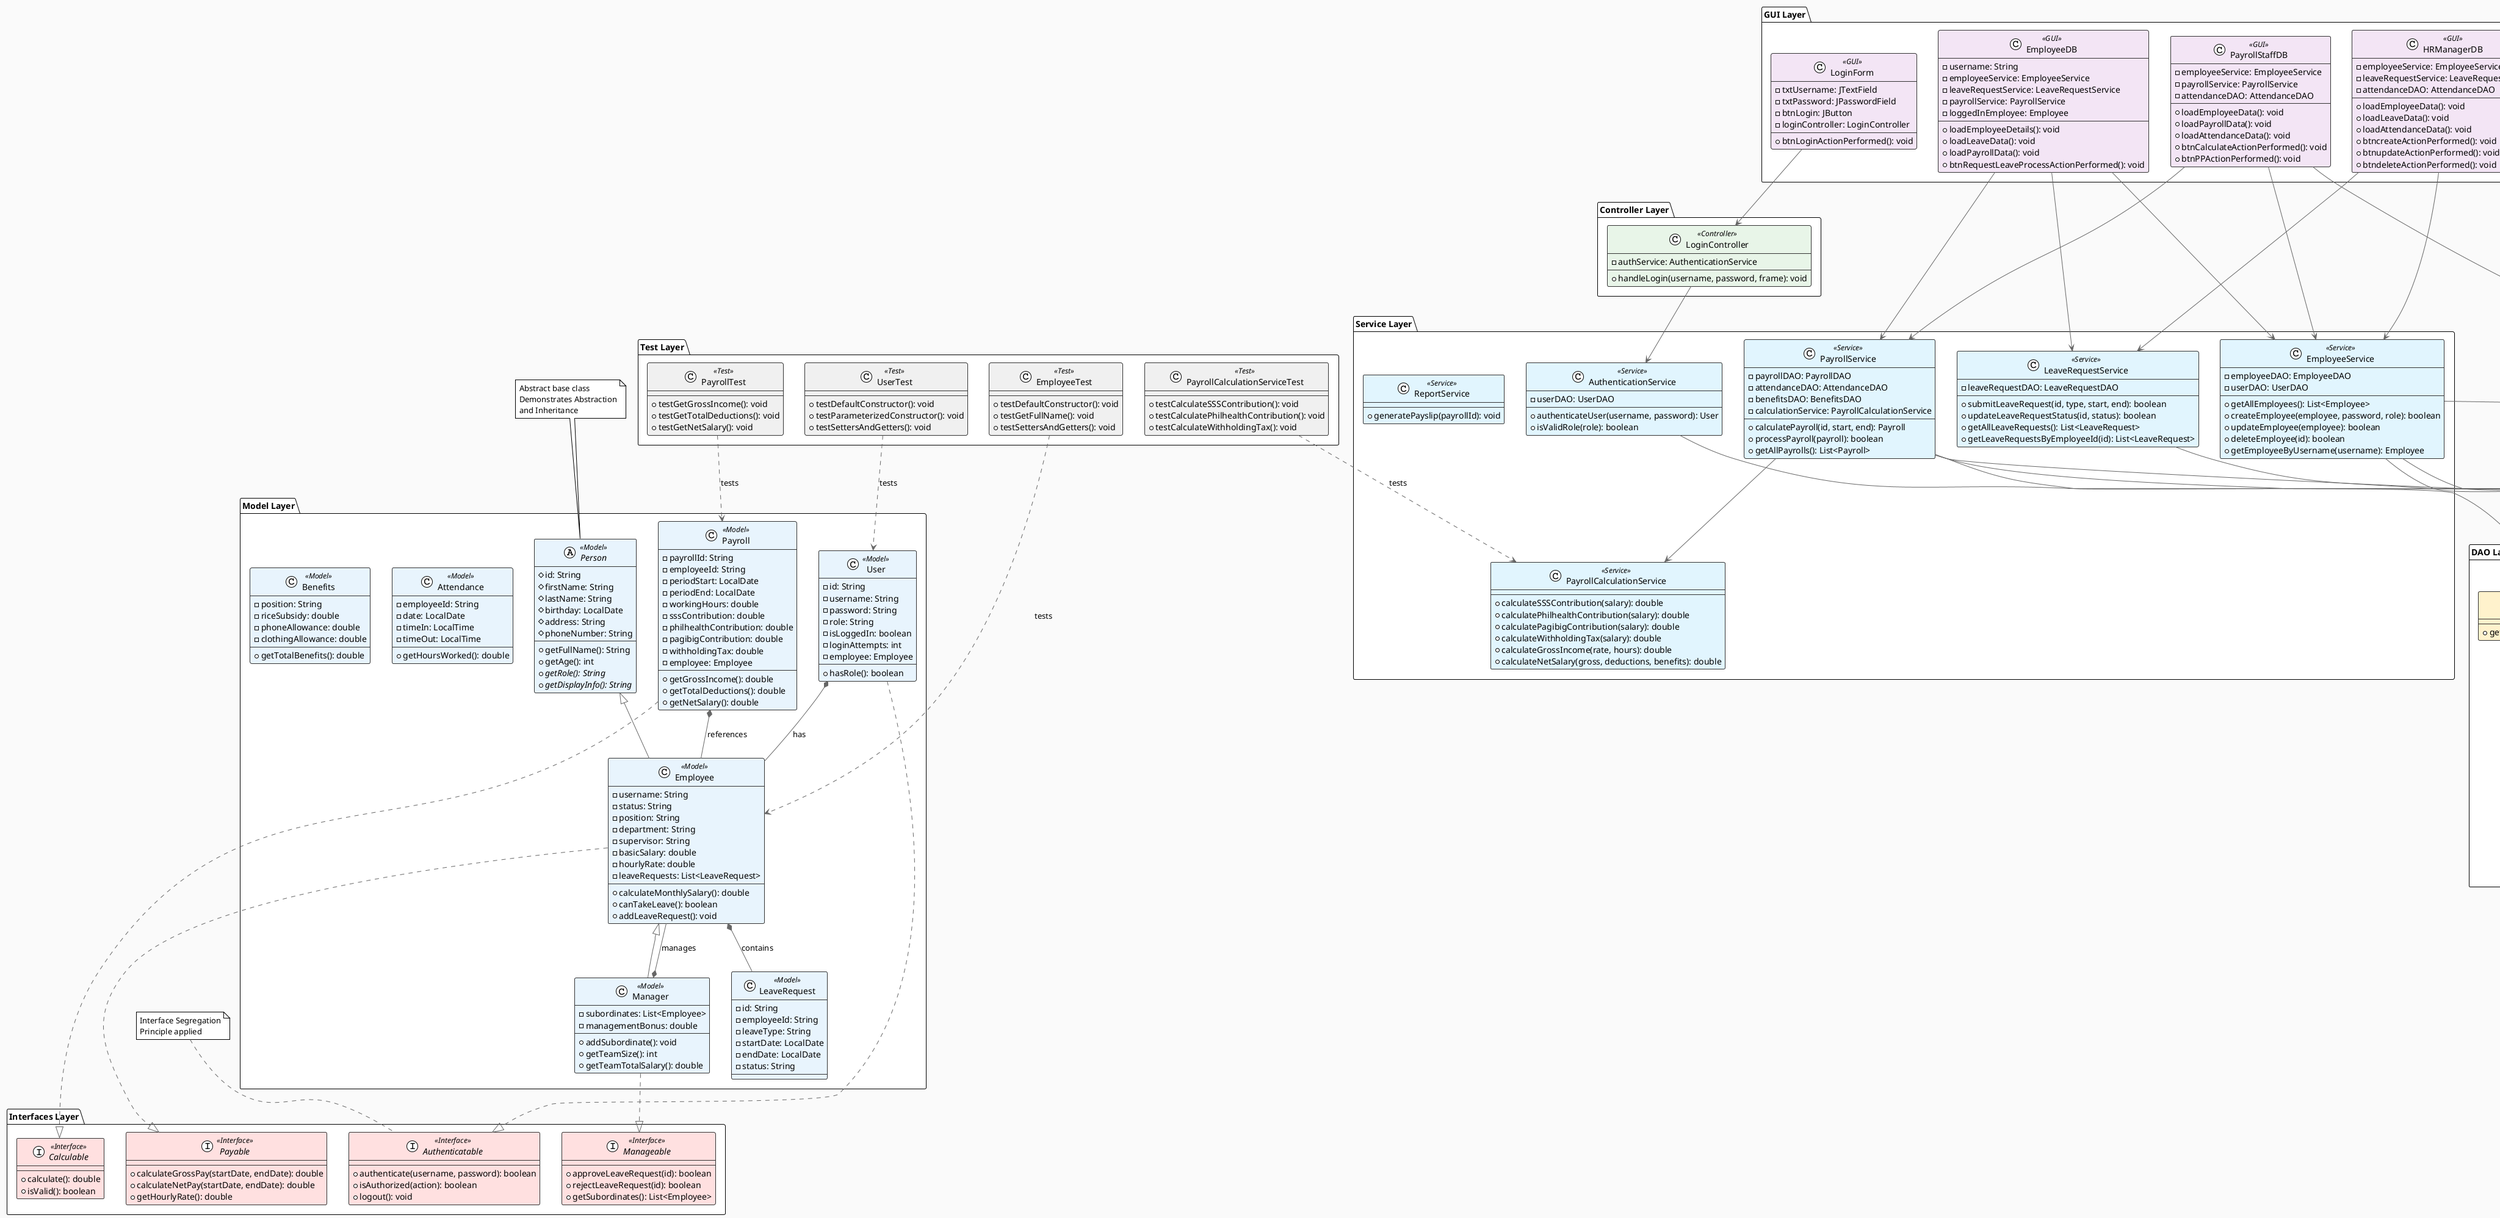 @startuml MotorPH_Payroll_System_Complete
!theme plain
skinparam backgroundColor #FAFAFA
skinparam classBackgroundColor #FFFFFF
skinparam classBorderColor #333333
skinparam arrowColor #666666

' Define colors for different layers
skinparam class {
    BackgroundColor<<Model>> #E8F4FD
    BackgroundColor<<DAO>> #FFF2CC
    BackgroundColor<<Service>> #E1F5FE
    BackgroundColor<<GUI>> #F3E5F5
    BackgroundColor<<Controller>> #E8F5E8
    BackgroundColor<<Interface>> #FFE0E0
    BackgroundColor<<Factory>> #FFF8E1
    BackgroundColor<<Test>> #F0F0F0
}

package "Interfaces Layer" {
    interface Authenticatable <<Interface>> {
        +authenticate(username, password): boolean
        +isAuthorized(action): boolean
        +logout(): void
    }
    
    interface Payable <<Interface>> {
        +calculateGrossPay(startDate, endDate): double
        +calculateNetPay(startDate, endDate): double
        +getHourlyRate(): double
    }
    
    interface Manageable <<Interface>> {
        +approveLeaveRequest(id): boolean
        +rejectLeaveRequest(id): boolean
        +getSubordinates(): List<Employee>
    }
    
    interface Calculable <<Interface>> {
        +calculate(): double
        +isValid(): boolean
    }
}

package "Model Layer" {
    abstract class Person <<Model>> {
        #id: String
        #firstName: String
        #lastName: String
        #birthday: LocalDate
        #address: String
        #phoneNumber: String
        +getFullName(): String
        +getAge(): int
        {abstract} +getRole(): String
        {abstract} +getDisplayInfo(): String
    }
    
    class Employee <<Model>> {
        -username: String
        -status: String
        -position: String
        -department: String
        -supervisor: String
        -basicSalary: double
        -hourlyRate: double
        -leaveRequests: List<LeaveRequest>
        +calculateMonthlySalary(): double
        +canTakeLeave(): boolean
        +addLeaveRequest(): void
    }
    
    class Manager <<Model>> {
        -subordinates: List<Employee>
        -managementBonus: double
        +addSubordinate(): void
        +getTeamSize(): int
        +getTeamTotalSalary(): double
    }
    
    class User <<Model>> {
        -id: String
        -username: String
        -password: String
        -role: String
        -isLoggedIn: boolean
        -loginAttempts: int
        -employee: Employee
        +hasRole(): boolean
    }
    
    class Payroll <<Model>> {
        -payrollId: String
        -employeeId: String
        -periodStart: LocalDate
        -periodEnd: LocalDate
        -workingHours: double
        -sssContribution: double
        -philhealthContribution: double
        -pagibigContribution: double
        -withholdingTax: double
        -employee: Employee
        +getGrossIncome(): double
        +getTotalDeductions(): double
        +getNetSalary(): double
    }
    
    class LeaveRequest <<Model>> {
        -id: String
        -employeeId: String
        -leaveType: String
        -startDate: LocalDate
        -endDate: LocalDate
        -status: String
    }
    
    class Attendance <<Model>> {
        -employeeId: String
        -date: LocalDate
        -timeIn: LocalTime
        -timeOut: LocalTime
        +getHoursWorked(): double
    }
    
    class Benefits <<Model>> {
        -position: String
        -riceSubsidy: double
        -phoneAllowance: double
        -clothingAllowance: double
        +getTotalBenefits(): double
    }
}

package "DAO Layer" {
    class DatabaseConnection <<DAO>> {
        -connection: Connection
        +getConnection(): Connection
        +closeConnection(): void
    }
    
    class EmployeeDAO <<DAO>> {
        +getAllEmployees(): List<Employee>
        +getEmployeeById(id): Employee
        +createEmployee(employee): boolean
        +updateEmployee(employee): boolean
        +deleteEmployee(id): boolean
    }
    
    class UserDAO <<DAO>> {
        +authenticateUser(username, password): User
        +createUser(user): boolean
        +deleteUser(id): boolean
    }
    
    class PayrollDAO <<DAO>> {
        +getAllPayrolls(): List<Payroll>
        +createPayroll(payroll): boolean
        +getPayrollsByEmployeeId(id): List<Payroll>
    }
    
    class LeaveRequestDAO <<DAO>> {
        +getAllLeaveRequests(): List<LeaveRequest>
        +createLeaveRequest(request): boolean
        +updateLeaveRequestStatus(id, status): boolean
        +getLeaveRequestsByEmployeeId(id): List<LeaveRequest>
    }
    
    class AttendanceDAO <<DAO>> {
        +getAllAttendance(): List<Attendance>
        +getTotalHoursWorked(id, start, end): double
        +getAllAttendanceWithEmployeeDetails(): List<AttendanceWithEmployee>
    }
    
    class BenefitsDAO <<DAO>> {
        +getBenefitsByPosition(position): Benefits
    }
}

package "Service Layer" {
    class AuthenticationService <<Service>> {
        -userDAO: UserDAO
        +authenticateUser(username, password): User
        +isValidRole(role): boolean
    }
    
    class EmployeeService <<Service>> {
        -employeeDAO: EmployeeDAO
        -userDAO: UserDAO
        +getAllEmployees(): List<Employee>
        +createEmployee(employee, password, role): boolean
        +updateEmployee(employee): boolean
        +deleteEmployee(id): boolean
        +getEmployeeByUsername(username): Employee
    }
    
    class PayrollService <<Service>> {
        -payrollDAO: PayrollDAO
        -attendanceDAO: AttendanceDAO
        -benefitsDAO: BenefitsDAO
        -calculationService: PayrollCalculationService
        +calculatePayroll(id, start, end): Payroll
        +processPayroll(payroll): boolean
        +getAllPayrolls(): List<Payroll>
    }
    
    class PayrollCalculationService <<Service>> {
        +calculateSSSContribution(salary): double
        +calculatePhilhealthContribution(salary): double
        +calculatePagibigContribution(salary): double
        +calculateWithholdingTax(salary): double
        +calculateGrossIncome(rate, hours): double
        +calculateNetSalary(gross, deductions, benefits): double
    }
    
    class LeaveRequestService <<Service>> {
        -leaveRequestDAO: LeaveRequestDAO
        +submitLeaveRequest(id, type, start, end): boolean
        +updateLeaveRequestStatus(id, status): boolean
        +getAllLeaveRequests(): List<LeaveRequest>
        +getLeaveRequestsByEmployeeId(id): List<LeaveRequest>
    }
    
    class ReportService <<Service>> {
        +generatePayslip(payrollId): void
    }
}

package "Controller Layer" {
    class LoginController <<Controller>> {
        -authService: AuthenticationService
        +handleLogin(username, password, frame): void
    }
}

package "GUI Layer" {
    class LoginForm <<GUI>> {
        -txtUsername: JTextField
        -txtPassword: JPasswordField
        -btnLogin: JButton
        -loginController: LoginController
        +btnLoginActionPerformed(): void
    }
    
    class HRManagerDB <<GUI>> {
        -employeeService: EmployeeService
        -leaveRequestService: LeaveRequestService
        -attendanceDAO: AttendanceDAO
        +loadEmployeeData(): void
        +loadLeaveData(): void
        +loadAttendanceData(): void
        +btncreateActionPerformed(): void
        +btnupdateActionPerformed(): void
        +btndeleteActionPerformed(): void
    }
    
    class EmployeeDB <<GUI>> {
        -username: String
        -employeeService: EmployeeService
        -leaveRequestService: LeaveRequestService
        -payrollService: PayrollService
        -loggedInEmployee: Employee
        +loadEmployeeDetails(): void
        +loadLeaveData(): void
        +loadPayrollData(): void
        +btnRequestLeaveProcessActionPerformed(): void
    }
    
    class PayrollStaffDB <<GUI>> {
        -employeeService: EmployeeService
        -payrollService: PayrollService
        -attendanceDAO: AttendanceDAO
        +loadEmployeeData(): void
        +loadPayrollData(): void
        +loadAttendanceData(): void
        +btnCalculateActionPerformed(): void
        +btnPPActionPerformed(): void
    }
}

package "Factory Layer" {
    class EmployeeFactory <<Factory>> {
        +createEmployee(...): Employee
        +createDefaultEmployee(id, position): Employee
        -isManagerialPosition(position): boolean
    }
}

package "Test Layer" {
    class UserTest <<Test>> {
        +testDefaultConstructor(): void
        +testParameterizedConstructor(): void
        +testSettersAndGetters(): void
    }
    
    class EmployeeTest <<Test>> {
        +testDefaultConstructor(): void
        +testGetFullName(): void
        +testSettersAndGetters(): void
    }
    
    class PayrollTest <<Test>> {
        +testGetGrossIncome(): void
        +testGetTotalDeductions(): void
        +testGetNetSalary(): void
    }
    
    class PayrollCalculationServiceTest <<Test>> {
        +testCalculateSSSContribution(): void
        +testCalculatePhilhealthContribution(): void
        +testCalculateWithholdingTax(): void
    }
}

' Inheritance relationships
Person <|-- Employee
Employee <|-- Manager

' Interface implementations
User ..|> Authenticatable
Employee ..|> Payable
Manager ..|> Manageable
Payroll ..|> Calculable

' Composition relationships
Employee *-- LeaveRequest : contains
Manager *-- Employee : manages
Payroll *-- Employee : references
User *-- Employee : has

' Service dependencies
AuthenticationService --> UserDAO
EmployeeService --> EmployeeDAO
EmployeeService --> UserDAO
PayrollService --> PayrollDAO
PayrollService --> AttendanceDAO
PayrollService --> BenefitsDAO
PayrollService --> PayrollCalculationService
LeaveRequestService --> LeaveRequestDAO

' DAO dependencies
EmployeeDAO --> DatabaseConnection
UserDAO --> DatabaseConnection
PayrollDAO --> DatabaseConnection
LeaveRequestDAO --> DatabaseConnection
AttendanceDAO --> DatabaseConnection
BenefitsDAO --> DatabaseConnection

' Controller dependencies
LoginController --> AuthenticationService

' GUI dependencies
LoginForm --> LoginController
HRManagerDB --> EmployeeService
HRManagerDB --> LeaveRequestService
HRManagerDB --> AttendanceDAO
EmployeeDB --> EmployeeService
EmployeeDB --> LeaveRequestService
EmployeeDB --> PayrollService
PayrollStaffDB --> EmployeeService
PayrollStaffDB --> PayrollService
PayrollStaffDB --> AttendanceDAO

' Factory usage
EmployeeService --> EmployeeFactory

' Test relationships
UserTest ..> User : tests
EmployeeTest ..> Employee : tests
PayrollTest ..> Payroll : tests
PayrollCalculationServiceTest ..> PayrollCalculationService : tests

note top of Person : Abstract base class\nDemonstrates Abstraction\nand Inheritance
note top of Authenticatable : Interface Segregation\nPrinciple applied
note top of EmployeeFactory : Factory Pattern\nfor object creation
note top of DatabaseConnection : Singleton Pattern\nfor DB connections

@enduml